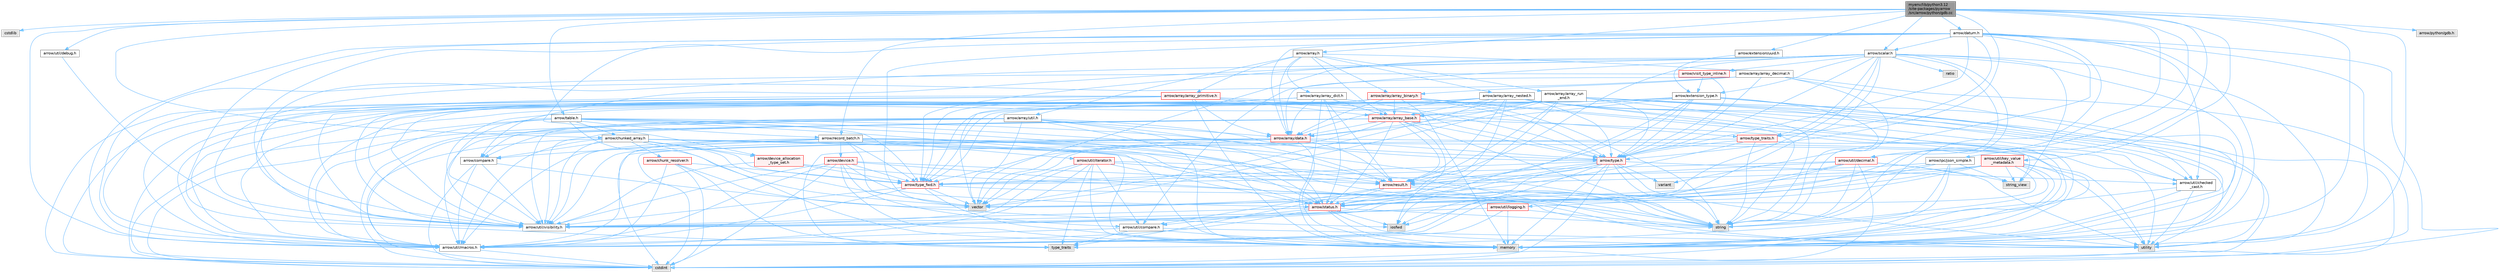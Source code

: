 digraph "myenv/lib/python3.12/site-packages/pyarrow/src/arrow/python/gdb.cc"
{
 // LATEX_PDF_SIZE
  bgcolor="transparent";
  edge [fontname=Helvetica,fontsize=10,labelfontname=Helvetica,labelfontsize=10];
  node [fontname=Helvetica,fontsize=10,shape=box,height=0.2,width=0.4];
  Node1 [id="Node000001",label="myenv/lib/python3.12\l/site-packages/pyarrow\l/src/arrow/python/gdb.cc",height=0.2,width=0.4,color="gray40", fillcolor="grey60", style="filled", fontcolor="black",tooltip=" "];
  Node1 -> Node2 [id="edge1_Node000001_Node000002",color="steelblue1",style="solid",tooltip=" "];
  Node2 [id="Node000002",label="cstdlib",height=0.2,width=0.4,color="grey60", fillcolor="#E0E0E0", style="filled",tooltip=" "];
  Node1 -> Node3 [id="edge2_Node000001_Node000003",color="steelblue1",style="solid",tooltip=" "];
  Node3 [id="Node000003",label="memory",height=0.2,width=0.4,color="grey60", fillcolor="#E0E0E0", style="filled",tooltip=" "];
  Node1 -> Node4 [id="edge3_Node000001_Node000004",color="steelblue1",style="solid",tooltip=" "];
  Node4 [id="Node000004",label="utility",height=0.2,width=0.4,color="grey60", fillcolor="#E0E0E0", style="filled",tooltip=" "];
  Node1 -> Node5 [id="edge4_Node000001_Node000005",color="steelblue1",style="solid",tooltip=" "];
  Node5 [id="Node000005",label="arrow/array.h",height=0.2,width=0.4,color="grey40", fillcolor="white", style="filled",URL="$array_8h.html",tooltip=" "];
  Node5 -> Node6 [id="edge5_Node000005_Node000006",color="steelblue1",style="solid",tooltip=" "];
  Node6 [id="Node000006",label="arrow/array/array_base.h",height=0.2,width=0.4,color="red", fillcolor="#FFF0F0", style="filled",URL="$array__base_8h.html",tooltip=" "];
  Node6 -> Node7 [id="edge6_Node000006_Node000007",color="steelblue1",style="solid",tooltip=" "];
  Node7 [id="Node000007",label="cstdint",height=0.2,width=0.4,color="grey60", fillcolor="#E0E0E0", style="filled",tooltip=" "];
  Node6 -> Node8 [id="edge7_Node000006_Node000008",color="steelblue1",style="solid",tooltip=" "];
  Node8 [id="Node000008",label="iosfwd",height=0.2,width=0.4,color="grey60", fillcolor="#E0E0E0", style="filled",tooltip=" "];
  Node6 -> Node3 [id="edge8_Node000006_Node000003",color="steelblue1",style="solid",tooltip=" "];
  Node6 -> Node9 [id="edge9_Node000006_Node000009",color="steelblue1",style="solid",tooltip=" "];
  Node9 [id="Node000009",label="string",height=0.2,width=0.4,color="grey60", fillcolor="#E0E0E0", style="filled",tooltip=" "];
  Node6 -> Node10 [id="edge10_Node000006_Node000010",color="steelblue1",style="solid",tooltip=" "];
  Node10 [id="Node000010",label="vector",height=0.2,width=0.4,color="grey60", fillcolor="#E0E0E0", style="filled",tooltip=" "];
  Node6 -> Node11 [id="edge11_Node000006_Node000011",color="steelblue1",style="solid",tooltip=" "];
  Node11 [id="Node000011",label="arrow/array/data.h",height=0.2,width=0.4,color="red", fillcolor="#FFF0F0", style="filled",URL="$data_8h.html",tooltip=" "];
  Node11 -> Node7 [id="edge12_Node000011_Node000007",color="steelblue1",style="solid",tooltip=" "];
  Node11 -> Node3 [id="edge13_Node000011_Node000003",color="steelblue1",style="solid",tooltip=" "];
  Node11 -> Node4 [id="edge14_Node000011_Node000004",color="steelblue1",style="solid",tooltip=" "];
  Node11 -> Node10 [id="edge15_Node000011_Node000010",color="steelblue1",style="solid",tooltip=" "];
  Node11 -> Node27 [id="edge16_Node000011_Node000027",color="steelblue1",style="solid",tooltip=" "];
  Node27 [id="Node000027",label="arrow/result.h",height=0.2,width=0.4,color="red", fillcolor="#FFF0F0", style="filled",URL="$result_8h.html",tooltip=" "];
  Node27 -> Node9 [id="edge17_Node000027_Node000009",color="steelblue1",style="solid",tooltip=" "];
  Node27 -> Node30 [id="edge18_Node000027_Node000030",color="steelblue1",style="solid",tooltip=" "];
  Node30 [id="Node000030",label="type_traits",height=0.2,width=0.4,color="grey60", fillcolor="#E0E0E0", style="filled",tooltip=" "];
  Node27 -> Node4 [id="edge19_Node000027_Node000004",color="steelblue1",style="solid",tooltip=" "];
  Node27 -> Node31 [id="edge20_Node000027_Node000031",color="steelblue1",style="solid",tooltip=" "];
  Node31 [id="Node000031",label="arrow/status.h",height=0.2,width=0.4,color="red", fillcolor="#FFF0F0", style="filled",URL="$status_8h.html",tooltip=" "];
  Node31 -> Node8 [id="edge21_Node000031_Node000008",color="steelblue1",style="solid",tooltip=" "];
  Node31 -> Node3 [id="edge22_Node000031_Node000003",color="steelblue1",style="solid",tooltip=" "];
  Node31 -> Node9 [id="edge23_Node000031_Node000009",color="steelblue1",style="solid",tooltip=" "];
  Node31 -> Node4 [id="edge24_Node000031_Node000004",color="steelblue1",style="solid",tooltip=" "];
  Node31 -> Node32 [id="edge25_Node000031_Node000032",color="steelblue1",style="solid",tooltip=" "];
  Node32 [id="Node000032",label="arrow/util/compare.h",height=0.2,width=0.4,color="grey40", fillcolor="white", style="filled",URL="$util_2compare_8h.html",tooltip=" "];
  Node32 -> Node3 [id="edge26_Node000032_Node000003",color="steelblue1",style="solid",tooltip=" "];
  Node32 -> Node30 [id="edge27_Node000032_Node000030",color="steelblue1",style="solid",tooltip=" "];
  Node32 -> Node4 [id="edge28_Node000032_Node000004",color="steelblue1",style="solid",tooltip=" "];
  Node32 -> Node26 [id="edge29_Node000032_Node000026",color="steelblue1",style="solid",tooltip=" "];
  Node26 [id="Node000026",label="arrow/util/macros.h",height=0.2,width=0.4,color="grey40", fillcolor="white", style="filled",URL="$macros_8h.html",tooltip=" "];
  Node26 -> Node7 [id="edge30_Node000026_Node000007",color="steelblue1",style="solid",tooltip=" "];
  Node31 -> Node26 [id="edge31_Node000031_Node000026",color="steelblue1",style="solid",tooltip=" "];
  Node31 -> Node17 [id="edge32_Node000031_Node000017",color="steelblue1",style="solid",tooltip=" "];
  Node17 [id="Node000017",label="arrow/util/visibility.h",height=0.2,width=0.4,color="grey40", fillcolor="white", style="filled",URL="$include_2arrow_2util_2visibility_8h.html",tooltip=" "];
  Node27 -> Node32 [id="edge33_Node000027_Node000032",color="steelblue1",style="solid",tooltip=" "];
  Node11 -> Node39 [id="edge34_Node000011_Node000039",color="steelblue1",style="solid",tooltip=" "];
  Node39 [id="Node000039",label="arrow/type.h",height=0.2,width=0.4,color="red", fillcolor="#FFF0F0", style="filled",URL="$type_8h.html",tooltip=" "];
  Node39 -> Node7 [id="edge35_Node000039_Node000007",color="steelblue1",style="solid",tooltip=" "];
  Node39 -> Node8 [id="edge36_Node000039_Node000008",color="steelblue1",style="solid",tooltip=" "];
  Node39 -> Node3 [id="edge37_Node000039_Node000003",color="steelblue1",style="solid",tooltip=" "];
  Node39 -> Node9 [id="edge38_Node000039_Node000009",color="steelblue1",style="solid",tooltip=" "];
  Node39 -> Node4 [id="edge39_Node000039_Node000004",color="steelblue1",style="solid",tooltip=" "];
  Node39 -> Node16 [id="edge40_Node000039_Node000016",color="steelblue1",style="solid",tooltip=" "];
  Node16 [id="Node000016",label="variant",height=0.2,width=0.4,color="grey60", fillcolor="#E0E0E0", style="filled",tooltip=" "];
  Node39 -> Node10 [id="edge41_Node000039_Node000010",color="steelblue1",style="solid",tooltip=" "];
  Node39 -> Node27 [id="edge42_Node000039_Node000027",color="steelblue1",style="solid",tooltip=" "];
  Node39 -> Node24 [id="edge43_Node000039_Node000024",color="steelblue1",style="solid",tooltip=" "];
  Node24 [id="Node000024",label="arrow/type_fwd.h",height=0.2,width=0.4,color="red", fillcolor="#FFF0F0", style="filled",URL="$arrow_2type__fwd_8h.html",tooltip=" "];
  Node24 -> Node3 [id="edge44_Node000024_Node000003",color="steelblue1",style="solid",tooltip=" "];
  Node24 -> Node9 [id="edge45_Node000024_Node000009",color="steelblue1",style="solid",tooltip=" "];
  Node24 -> Node10 [id="edge46_Node000024_Node000010",color="steelblue1",style="solid",tooltip=" "];
  Node24 -> Node26 [id="edge47_Node000024_Node000026",color="steelblue1",style="solid",tooltip=" "];
  Node24 -> Node17 [id="edge48_Node000024_Node000017",color="steelblue1",style="solid",tooltip=" "];
  Node39 -> Node41 [id="edge49_Node000039_Node000041",color="steelblue1",style="solid",tooltip=" "];
  Node41 [id="Node000041",label="arrow/util/checked\l_cast.h",height=0.2,width=0.4,color="grey40", fillcolor="white", style="filled",URL="$checked__cast_8h.html",tooltip=" "];
  Node41 -> Node3 [id="edge50_Node000041_Node000003",color="steelblue1",style="solid",tooltip=" "];
  Node41 -> Node30 [id="edge51_Node000041_Node000030",color="steelblue1",style="solid",tooltip=" "];
  Node41 -> Node4 [id="edge52_Node000041_Node000004",color="steelblue1",style="solid",tooltip=" "];
  Node39 -> Node26 [id="edge53_Node000039_Node000026",color="steelblue1",style="solid",tooltip=" "];
  Node39 -> Node17 [id="edge54_Node000039_Node000017",color="steelblue1",style="solid",tooltip=" "];
  Node11 -> Node24 [id="edge55_Node000011_Node000024",color="steelblue1",style="solid",tooltip=" "];
  Node11 -> Node26 [id="edge56_Node000011_Node000026",color="steelblue1",style="solid",tooltip=" "];
  Node11 -> Node17 [id="edge57_Node000011_Node000017",color="steelblue1",style="solid",tooltip=" "];
  Node6 -> Node49 [id="edge58_Node000006_Node000049",color="steelblue1",style="solid",tooltip=" "];
  Node49 [id="Node000049",label="arrow/compare.h",height=0.2,width=0.4,color="grey40", fillcolor="white", style="filled",URL="$compare_8h.html",tooltip=" "];
  Node49 -> Node7 [id="edge59_Node000049_Node000007",color="steelblue1",style="solid",tooltip=" "];
  Node49 -> Node8 [id="edge60_Node000049_Node000008",color="steelblue1",style="solid",tooltip=" "];
  Node49 -> Node26 [id="edge61_Node000049_Node000026",color="steelblue1",style="solid",tooltip=" "];
  Node49 -> Node17 [id="edge62_Node000049_Node000017",color="steelblue1",style="solid",tooltip=" "];
  Node6 -> Node27 [id="edge63_Node000006_Node000027",color="steelblue1",style="solid",tooltip=" "];
  Node6 -> Node31 [id="edge64_Node000006_Node000031",color="steelblue1",style="solid",tooltip=" "];
  Node6 -> Node39 [id="edge65_Node000006_Node000039",color="steelblue1",style="solid",tooltip=" "];
  Node6 -> Node26 [id="edge66_Node000006_Node000026",color="steelblue1",style="solid",tooltip=" "];
  Node6 -> Node17 [id="edge67_Node000006_Node000017",color="steelblue1",style="solid",tooltip=" "];
  Node5 -> Node50 [id="edge68_Node000005_Node000050",color="steelblue1",style="solid",tooltip=" "];
  Node50 [id="Node000050",label="arrow/array/array_binary.h",height=0.2,width=0.4,color="red", fillcolor="#FFF0F0", style="filled",URL="$array__binary_8h.html",tooltip=" "];
  Node50 -> Node7 [id="edge69_Node000050_Node000007",color="steelblue1",style="solid",tooltip=" "];
  Node50 -> Node3 [id="edge70_Node000050_Node000003",color="steelblue1",style="solid",tooltip=" "];
  Node50 -> Node9 [id="edge71_Node000050_Node000009",color="steelblue1",style="solid",tooltip=" "];
  Node50 -> Node20 [id="edge72_Node000050_Node000020",color="steelblue1",style="solid",tooltip=" "];
  Node20 [id="Node000020",label="string_view",height=0.2,width=0.4,color="grey60", fillcolor="#E0E0E0", style="filled",tooltip=" "];
  Node50 -> Node10 [id="edge73_Node000050_Node000010",color="steelblue1",style="solid",tooltip=" "];
  Node50 -> Node6 [id="edge74_Node000050_Node000006",color="steelblue1",style="solid",tooltip=" "];
  Node50 -> Node11 [id="edge75_Node000050_Node000011",color="steelblue1",style="solid",tooltip=" "];
  Node50 -> Node39 [id="edge76_Node000050_Node000039",color="steelblue1",style="solid",tooltip=" "];
  Node50 -> Node41 [id="edge77_Node000050_Node000041",color="steelblue1",style="solid",tooltip=" "];
  Node50 -> Node26 [id="edge78_Node000050_Node000026",color="steelblue1",style="solid",tooltip=" "];
  Node50 -> Node17 [id="edge79_Node000050_Node000017",color="steelblue1",style="solid",tooltip=" "];
  Node5 -> Node57 [id="edge80_Node000005_Node000057",color="steelblue1",style="solid",tooltip=" "];
  Node57 [id="Node000057",label="arrow/array/array_decimal.h",height=0.2,width=0.4,color="grey40", fillcolor="white", style="filled",URL="$array__decimal_8h.html",tooltip=" "];
  Node57 -> Node7 [id="edge81_Node000057_Node000007",color="steelblue1",style="solid",tooltip=" "];
  Node57 -> Node3 [id="edge82_Node000057_Node000003",color="steelblue1",style="solid",tooltip=" "];
  Node57 -> Node9 [id="edge83_Node000057_Node000009",color="steelblue1",style="solid",tooltip=" "];
  Node57 -> Node50 [id="edge84_Node000057_Node000050",color="steelblue1",style="solid",tooltip=" "];
  Node57 -> Node11 [id="edge85_Node000057_Node000011",color="steelblue1",style="solid",tooltip=" "];
  Node57 -> Node39 [id="edge86_Node000057_Node000039",color="steelblue1",style="solid",tooltip=" "];
  Node57 -> Node17 [id="edge87_Node000057_Node000017",color="steelblue1",style="solid",tooltip=" "];
  Node5 -> Node58 [id="edge88_Node000005_Node000058",color="steelblue1",style="solid",tooltip=" "];
  Node58 [id="Node000058",label="arrow/array/array_dict.h",height=0.2,width=0.4,color="grey40", fillcolor="white", style="filled",URL="$array__dict_8h.html",tooltip=" "];
  Node58 -> Node7 [id="edge89_Node000058_Node000007",color="steelblue1",style="solid",tooltip=" "];
  Node58 -> Node3 [id="edge90_Node000058_Node000003",color="steelblue1",style="solid",tooltip=" "];
  Node58 -> Node6 [id="edge91_Node000058_Node000006",color="steelblue1",style="solid",tooltip=" "];
  Node58 -> Node11 [id="edge92_Node000058_Node000011",color="steelblue1",style="solid",tooltip=" "];
  Node58 -> Node27 [id="edge93_Node000058_Node000027",color="steelblue1",style="solid",tooltip=" "];
  Node58 -> Node31 [id="edge94_Node000058_Node000031",color="steelblue1",style="solid",tooltip=" "];
  Node58 -> Node39 [id="edge95_Node000058_Node000039",color="steelblue1",style="solid",tooltip=" "];
  Node58 -> Node26 [id="edge96_Node000058_Node000026",color="steelblue1",style="solid",tooltip=" "];
  Node58 -> Node17 [id="edge97_Node000058_Node000017",color="steelblue1",style="solid",tooltip=" "];
  Node5 -> Node59 [id="edge98_Node000005_Node000059",color="steelblue1",style="solid",tooltip=" "];
  Node59 [id="Node000059",label="arrow/array/array_nested.h",height=0.2,width=0.4,color="grey40", fillcolor="white", style="filled",URL="$array__nested_8h.html",tooltip=" "];
  Node59 -> Node7 [id="edge99_Node000059_Node000007",color="steelblue1",style="solid",tooltip=" "];
  Node59 -> Node3 [id="edge100_Node000059_Node000003",color="steelblue1",style="solid",tooltip=" "];
  Node59 -> Node9 [id="edge101_Node000059_Node000009",color="steelblue1",style="solid",tooltip=" "];
  Node59 -> Node4 [id="edge102_Node000059_Node000004",color="steelblue1",style="solid",tooltip=" "];
  Node59 -> Node10 [id="edge103_Node000059_Node000010",color="steelblue1",style="solid",tooltip=" "];
  Node59 -> Node6 [id="edge104_Node000059_Node000006",color="steelblue1",style="solid",tooltip=" "];
  Node59 -> Node11 [id="edge105_Node000059_Node000011",color="steelblue1",style="solid",tooltip=" "];
  Node59 -> Node27 [id="edge106_Node000059_Node000027",color="steelblue1",style="solid",tooltip=" "];
  Node59 -> Node31 [id="edge107_Node000059_Node000031",color="steelblue1",style="solid",tooltip=" "];
  Node59 -> Node39 [id="edge108_Node000059_Node000039",color="steelblue1",style="solid",tooltip=" "];
  Node59 -> Node24 [id="edge109_Node000059_Node000024",color="steelblue1",style="solid",tooltip=" "];
  Node59 -> Node41 [id="edge110_Node000059_Node000041",color="steelblue1",style="solid",tooltip=" "];
  Node59 -> Node26 [id="edge111_Node000059_Node000026",color="steelblue1",style="solid",tooltip=" "];
  Node59 -> Node17 [id="edge112_Node000059_Node000017",color="steelblue1",style="solid",tooltip=" "];
  Node5 -> Node60 [id="edge113_Node000005_Node000060",color="steelblue1",style="solid",tooltip=" "];
  Node60 [id="Node000060",label="arrow/array/array_primitive.h",height=0.2,width=0.4,color="red", fillcolor="#FFF0F0", style="filled",URL="$array__primitive_8h.html",tooltip=" "];
  Node60 -> Node7 [id="edge114_Node000060_Node000007",color="steelblue1",style="solid",tooltip=" "];
  Node60 -> Node3 [id="edge115_Node000060_Node000003",color="steelblue1",style="solid",tooltip=" "];
  Node60 -> Node6 [id="edge116_Node000060_Node000006",color="steelblue1",style="solid",tooltip=" "];
  Node60 -> Node11 [id="edge117_Node000060_Node000011",color="steelblue1",style="solid",tooltip=" "];
  Node60 -> Node39 [id="edge118_Node000060_Node000039",color="steelblue1",style="solid",tooltip=" "];
  Node60 -> Node24 [id="edge119_Node000060_Node000024",color="steelblue1",style="solid",tooltip=" "];
  Node60 -> Node56 [id="edge120_Node000060_Node000056",color="steelblue1",style="solid",tooltip=" "];
  Node56 [id="Node000056",label="arrow/type_traits.h",height=0.2,width=0.4,color="red", fillcolor="#FFF0F0", style="filled",URL="$include_2arrow_2type__traits_8h.html",tooltip=" "];
  Node56 -> Node3 [id="edge121_Node000056_Node000003",color="steelblue1",style="solid",tooltip=" "];
  Node56 -> Node9 [id="edge122_Node000056_Node000009",color="steelblue1",style="solid",tooltip=" "];
  Node56 -> Node30 [id="edge123_Node000056_Node000030",color="steelblue1",style="solid",tooltip=" "];
  Node56 -> Node10 [id="edge124_Node000056_Node000010",color="steelblue1",style="solid",tooltip=" "];
  Node56 -> Node39 [id="edge125_Node000056_Node000039",color="steelblue1",style="solid",tooltip=" "];
  Node60 -> Node26 [id="edge126_Node000060_Node000026",color="steelblue1",style="solid",tooltip=" "];
  Node60 -> Node17 [id="edge127_Node000060_Node000017",color="steelblue1",style="solid",tooltip=" "];
  Node5 -> Node61 [id="edge128_Node000005_Node000061",color="steelblue1",style="solid",tooltip=" "];
  Node61 [id="Node000061",label="arrow/array/array_run\l_end.h",height=0.2,width=0.4,color="grey40", fillcolor="white", style="filled",URL="$array__run__end_8h.html",tooltip=" "];
  Node61 -> Node7 [id="edge129_Node000061_Node000007",color="steelblue1",style="solid",tooltip=" "];
  Node61 -> Node3 [id="edge130_Node000061_Node000003",color="steelblue1",style="solid",tooltip=" "];
  Node61 -> Node9 [id="edge131_Node000061_Node000009",color="steelblue1",style="solid",tooltip=" "];
  Node61 -> Node4 [id="edge132_Node000061_Node000004",color="steelblue1",style="solid",tooltip=" "];
  Node61 -> Node10 [id="edge133_Node000061_Node000010",color="steelblue1",style="solid",tooltip=" "];
  Node61 -> Node6 [id="edge134_Node000061_Node000006",color="steelblue1",style="solid",tooltip=" "];
  Node61 -> Node11 [id="edge135_Node000061_Node000011",color="steelblue1",style="solid",tooltip=" "];
  Node61 -> Node27 [id="edge136_Node000061_Node000027",color="steelblue1",style="solid",tooltip=" "];
  Node61 -> Node31 [id="edge137_Node000061_Node000031",color="steelblue1",style="solid",tooltip=" "];
  Node61 -> Node39 [id="edge138_Node000061_Node000039",color="steelblue1",style="solid",tooltip=" "];
  Node61 -> Node24 [id="edge139_Node000061_Node000024",color="steelblue1",style="solid",tooltip=" "];
  Node61 -> Node41 [id="edge140_Node000061_Node000041",color="steelblue1",style="solid",tooltip=" "];
  Node61 -> Node26 [id="edge141_Node000061_Node000026",color="steelblue1",style="solid",tooltip=" "];
  Node61 -> Node17 [id="edge142_Node000061_Node000017",color="steelblue1",style="solid",tooltip=" "];
  Node5 -> Node11 [id="edge143_Node000005_Node000011",color="steelblue1",style="solid",tooltip=" "];
  Node5 -> Node62 [id="edge144_Node000005_Node000062",color="steelblue1",style="solid",tooltip=" "];
  Node62 [id="Node000062",label="arrow/array/util.h",height=0.2,width=0.4,color="grey40", fillcolor="white", style="filled",URL="$array_2util_8h.html",tooltip=" "];
  Node62 -> Node7 [id="edge145_Node000062_Node000007",color="steelblue1",style="solid",tooltip=" "];
  Node62 -> Node3 [id="edge146_Node000062_Node000003",color="steelblue1",style="solid",tooltip=" "];
  Node62 -> Node10 [id="edge147_Node000062_Node000010",color="steelblue1",style="solid",tooltip=" "];
  Node62 -> Node11 [id="edge148_Node000062_Node000011",color="steelblue1",style="solid",tooltip=" "];
  Node62 -> Node49 [id="edge149_Node000062_Node000049",color="steelblue1",style="solid",tooltip=" "];
  Node62 -> Node27 [id="edge150_Node000062_Node000027",color="steelblue1",style="solid",tooltip=" "];
  Node62 -> Node31 [id="edge151_Node000062_Node000031",color="steelblue1",style="solid",tooltip=" "];
  Node62 -> Node39 [id="edge152_Node000062_Node000039",color="steelblue1",style="solid",tooltip=" "];
  Node62 -> Node26 [id="edge153_Node000062_Node000026",color="steelblue1",style="solid",tooltip=" "];
  Node62 -> Node17 [id="edge154_Node000062_Node000017",color="steelblue1",style="solid",tooltip=" "];
  Node1 -> Node52 [id="edge155_Node000001_Node000052",color="steelblue1",style="solid",tooltip=" "];
  Node52 [id="Node000052",label="arrow/chunked_array.h",height=0.2,width=0.4,color="grey40", fillcolor="white", style="filled",URL="$chunked__array_8h.html",tooltip=" "];
  Node52 -> Node7 [id="edge156_Node000052_Node000007",color="steelblue1",style="solid",tooltip=" "];
  Node52 -> Node3 [id="edge157_Node000052_Node000003",color="steelblue1",style="solid",tooltip=" "];
  Node52 -> Node9 [id="edge158_Node000052_Node000009",color="steelblue1",style="solid",tooltip=" "];
  Node52 -> Node4 [id="edge159_Node000052_Node000004",color="steelblue1",style="solid",tooltip=" "];
  Node52 -> Node10 [id="edge160_Node000052_Node000010",color="steelblue1",style="solid",tooltip=" "];
  Node52 -> Node53 [id="edge161_Node000052_Node000053",color="steelblue1",style="solid",tooltip=" "];
  Node53 [id="Node000053",label="arrow/chunk_resolver.h",height=0.2,width=0.4,color="red", fillcolor="#FFF0F0", style="filled",URL="$chunk__resolver_8h.html",tooltip=" "];
  Node53 -> Node7 [id="edge162_Node000053_Node000007",color="steelblue1",style="solid",tooltip=" "];
  Node53 -> Node30 [id="edge163_Node000053_Node000030",color="steelblue1",style="solid",tooltip=" "];
  Node53 -> Node10 [id="edge164_Node000053_Node000010",color="steelblue1",style="solid",tooltip=" "];
  Node53 -> Node24 [id="edge165_Node000053_Node000024",color="steelblue1",style="solid",tooltip=" "];
  Node53 -> Node26 [id="edge166_Node000053_Node000026",color="steelblue1",style="solid",tooltip=" "];
  Node52 -> Node49 [id="edge167_Node000052_Node000049",color="steelblue1",style="solid",tooltip=" "];
  Node52 -> Node54 [id="edge168_Node000052_Node000054",color="steelblue1",style="solid",tooltip=" "];
  Node54 [id="Node000054",label="arrow/device_allocation\l_type_set.h",height=0.2,width=0.4,color="red", fillcolor="#FFF0F0", style="filled",URL="$device__allocation__type__set_8h.html",tooltip=" "];
  Node54 -> Node9 [id="edge169_Node000054_Node000009",color="steelblue1",style="solid",tooltip=" "];
  Node54 -> Node24 [id="edge170_Node000054_Node000024",color="steelblue1",style="solid",tooltip=" "];
  Node54 -> Node17 [id="edge171_Node000054_Node000017",color="steelblue1",style="solid",tooltip=" "];
  Node52 -> Node27 [id="edge172_Node000052_Node000027",color="steelblue1",style="solid",tooltip=" "];
  Node52 -> Node31 [id="edge173_Node000052_Node000031",color="steelblue1",style="solid",tooltip=" "];
  Node52 -> Node24 [id="edge174_Node000052_Node000024",color="steelblue1",style="solid",tooltip=" "];
  Node52 -> Node26 [id="edge175_Node000052_Node000026",color="steelblue1",style="solid",tooltip=" "];
  Node52 -> Node17 [id="edge176_Node000052_Node000017",color="steelblue1",style="solid",tooltip=" "];
  Node1 -> Node63 [id="edge177_Node000001_Node000063",color="steelblue1",style="solid",tooltip=" "];
  Node63 [id="Node000063",label="arrow/datum.h",height=0.2,width=0.4,color="grey40", fillcolor="white", style="filled",URL="$datum_8h.html",tooltip=" "];
  Node63 -> Node7 [id="edge178_Node000063_Node000007",color="steelblue1",style="solid",tooltip=" "];
  Node63 -> Node3 [id="edge179_Node000063_Node000003",color="steelblue1",style="solid",tooltip=" "];
  Node63 -> Node9 [id="edge180_Node000063_Node000009",color="steelblue1",style="solid",tooltip=" "];
  Node63 -> Node30 [id="edge181_Node000063_Node000030",color="steelblue1",style="solid",tooltip=" "];
  Node63 -> Node4 [id="edge182_Node000063_Node000004",color="steelblue1",style="solid",tooltip=" "];
  Node63 -> Node16 [id="edge183_Node000063_Node000016",color="steelblue1",style="solid",tooltip=" "];
  Node63 -> Node10 [id="edge184_Node000063_Node000010",color="steelblue1",style="solid",tooltip=" "];
  Node63 -> Node11 [id="edge185_Node000063_Node000011",color="steelblue1",style="solid",tooltip=" "];
  Node63 -> Node54 [id="edge186_Node000063_Node000054",color="steelblue1",style="solid",tooltip=" "];
  Node63 -> Node64 [id="edge187_Node000063_Node000064",color="steelblue1",style="solid",tooltip=" "];
  Node64 [id="Node000064",label="arrow/scalar.h",height=0.2,width=0.4,color="grey40", fillcolor="white", style="filled",URL="$scalar_8h.html",tooltip=" "];
  Node64 -> Node8 [id="edge188_Node000064_Node000008",color="steelblue1",style="solid",tooltip=" "];
  Node64 -> Node3 [id="edge189_Node000064_Node000003",color="steelblue1",style="solid",tooltip=" "];
  Node64 -> Node65 [id="edge190_Node000064_Node000065",color="steelblue1",style="solid",tooltip=" "];
  Node65 [id="Node000065",label="ratio",height=0.2,width=0.4,color="grey60", fillcolor="#E0E0E0", style="filled",tooltip=" "];
  Node64 -> Node9 [id="edge191_Node000064_Node000009",color="steelblue1",style="solid",tooltip=" "];
  Node64 -> Node20 [id="edge192_Node000064_Node000020",color="steelblue1",style="solid",tooltip=" "];
  Node64 -> Node4 [id="edge193_Node000064_Node000004",color="steelblue1",style="solid",tooltip=" "];
  Node64 -> Node10 [id="edge194_Node000064_Node000010",color="steelblue1",style="solid",tooltip=" "];
  Node64 -> Node49 [id="edge195_Node000064_Node000049",color="steelblue1",style="solid",tooltip=" "];
  Node64 -> Node66 [id="edge196_Node000064_Node000066",color="steelblue1",style="solid",tooltip=" "];
  Node66 [id="Node000066",label="arrow/extension_type.h",height=0.2,width=0.4,color="grey40", fillcolor="white", style="filled",URL="$include_2arrow_2extension__type_8h.html",tooltip=" "];
  Node66 -> Node3 [id="edge197_Node000066_Node000003",color="steelblue1",style="solid",tooltip=" "];
  Node66 -> Node9 [id="edge198_Node000066_Node000009",color="steelblue1",style="solid",tooltip=" "];
  Node66 -> Node6 [id="edge199_Node000066_Node000006",color="steelblue1",style="solid",tooltip=" "];
  Node66 -> Node11 [id="edge200_Node000066_Node000011",color="steelblue1",style="solid",tooltip=" "];
  Node66 -> Node27 [id="edge201_Node000066_Node000027",color="steelblue1",style="solid",tooltip=" "];
  Node66 -> Node31 [id="edge202_Node000066_Node000031",color="steelblue1",style="solid",tooltip=" "];
  Node66 -> Node39 [id="edge203_Node000066_Node000039",color="steelblue1",style="solid",tooltip=" "];
  Node66 -> Node24 [id="edge204_Node000066_Node000024",color="steelblue1",style="solid",tooltip=" "];
  Node66 -> Node41 [id="edge205_Node000066_Node000041",color="steelblue1",style="solid",tooltip=" "];
  Node66 -> Node26 [id="edge206_Node000066_Node000026",color="steelblue1",style="solid",tooltip=" "];
  Node66 -> Node17 [id="edge207_Node000066_Node000017",color="steelblue1",style="solid",tooltip=" "];
  Node64 -> Node27 [id="edge208_Node000064_Node000027",color="steelblue1",style="solid",tooltip=" "];
  Node64 -> Node31 [id="edge209_Node000064_Node000031",color="steelblue1",style="solid",tooltip=" "];
  Node64 -> Node39 [id="edge210_Node000064_Node000039",color="steelblue1",style="solid",tooltip=" "];
  Node64 -> Node24 [id="edge211_Node000064_Node000024",color="steelblue1",style="solid",tooltip=" "];
  Node64 -> Node56 [id="edge212_Node000064_Node000056",color="steelblue1",style="solid",tooltip=" "];
  Node64 -> Node32 [id="edge213_Node000064_Node000032",color="steelblue1",style="solid",tooltip=" "];
  Node64 -> Node67 [id="edge214_Node000064_Node000067",color="steelblue1",style="solid",tooltip=" "];
  Node67 [id="Node000067",label="arrow/util/decimal.h",height=0.2,width=0.4,color="red", fillcolor="#FFF0F0", style="filled",URL="$include_2arrow_2util_2decimal_8h.html",tooltip=" "];
  Node67 -> Node7 [id="edge215_Node000067_Node000007",color="steelblue1",style="solid",tooltip=" "];
  Node67 -> Node8 [id="edge216_Node000067_Node000008",color="steelblue1",style="solid",tooltip=" "];
  Node67 -> Node9 [id="edge217_Node000067_Node000009",color="steelblue1",style="solid",tooltip=" "];
  Node67 -> Node20 [id="edge218_Node000067_Node000020",color="steelblue1",style="solid",tooltip=" "];
  Node67 -> Node4 [id="edge219_Node000067_Node000004",color="steelblue1",style="solid",tooltip=" "];
  Node67 -> Node27 [id="edge220_Node000067_Node000027",color="steelblue1",style="solid",tooltip=" "];
  Node67 -> Node31 [id="edge221_Node000067_Node000031",color="steelblue1",style="solid",tooltip=" "];
  Node67 -> Node24 [id="edge222_Node000067_Node000024",color="steelblue1",style="solid",tooltip=" "];
  Node64 -> Node17 [id="edge223_Node000064_Node000017",color="steelblue1",style="solid",tooltip=" "];
  Node64 -> Node69 [id="edge224_Node000064_Node000069",color="steelblue1",style="solid",tooltip=" "];
  Node69 [id="Node000069",label="arrow/visit_type_inline.h",height=0.2,width=0.4,color="red", fillcolor="#FFF0F0", style="filled",URL="$visit__type__inline_8h.html",tooltip=" "];
  Node69 -> Node66 [id="edge225_Node000069_Node000066",color="steelblue1",style="solid",tooltip=" "];
  Node69 -> Node39 [id="edge226_Node000069_Node000039",color="steelblue1",style="solid",tooltip=" "];
  Node69 -> Node26 [id="edge227_Node000069_Node000026",color="steelblue1",style="solid",tooltip=" "];
  Node63 -> Node39 [id="edge228_Node000063_Node000039",color="steelblue1",style="solid",tooltip=" "];
  Node63 -> Node56 [id="edge229_Node000063_Node000056",color="steelblue1",style="solid",tooltip=" "];
  Node63 -> Node41 [id="edge230_Node000063_Node000041",color="steelblue1",style="solid",tooltip=" "];
  Node63 -> Node26 [id="edge231_Node000063_Node000026",color="steelblue1",style="solid",tooltip=" "];
  Node63 -> Node17 [id="edge232_Node000063_Node000017",color="steelblue1",style="solid",tooltip=" "];
  Node1 -> Node71 [id="edge233_Node000001_Node000071",color="steelblue1",style="solid",tooltip=" "];
  Node71 [id="Node000071",label="arrow/extension/uuid.h",height=0.2,width=0.4,color="grey40", fillcolor="white", style="filled",URL="$uuid_8h.html",tooltip=" "];
  Node71 -> Node66 [id="edge234_Node000071_Node000066",color="steelblue1",style="solid",tooltip=" "];
  Node1 -> Node72 [id="edge235_Node000001_Node000072",color="steelblue1",style="solid",tooltip=" "];
  Node72 [id="Node000072",label="arrow/ipc/json_simple.h",height=0.2,width=0.4,color="grey40", fillcolor="white", style="filled",URL="$json__simple_8h.html",tooltip=" "];
  Node72 -> Node3 [id="edge236_Node000072_Node000003",color="steelblue1",style="solid",tooltip=" "];
  Node72 -> Node9 [id="edge237_Node000072_Node000009",color="steelblue1",style="solid",tooltip=" "];
  Node72 -> Node20 [id="edge238_Node000072_Node000020",color="steelblue1",style="solid",tooltip=" "];
  Node72 -> Node31 [id="edge239_Node000072_Node000031",color="steelblue1",style="solid",tooltip=" "];
  Node72 -> Node24 [id="edge240_Node000072_Node000024",color="steelblue1",style="solid",tooltip=" "];
  Node72 -> Node17 [id="edge241_Node000072_Node000017",color="steelblue1",style="solid",tooltip=" "];
  Node1 -> Node73 [id="edge242_Node000001_Node000073",color="steelblue1",style="solid",tooltip=" "];
  Node73 [id="Node000073",label="arrow/python/gdb.h",height=0.2,width=0.4,color="grey60", fillcolor="#E0E0E0", style="filled",tooltip=" "];
  Node1 -> Node74 [id="edge243_Node000001_Node000074",color="steelblue1",style="solid",tooltip=" "];
  Node74 [id="Node000074",label="arrow/record_batch.h",height=0.2,width=0.4,color="grey40", fillcolor="white", style="filled",URL="$record__batch_8h.html",tooltip=" "];
  Node74 -> Node7 [id="edge244_Node000074_Node000007",color="steelblue1",style="solid",tooltip=" "];
  Node74 -> Node3 [id="edge245_Node000074_Node000003",color="steelblue1",style="solid",tooltip=" "];
  Node74 -> Node9 [id="edge246_Node000074_Node000009",color="steelblue1",style="solid",tooltip=" "];
  Node74 -> Node10 [id="edge247_Node000074_Node000010",color="steelblue1",style="solid",tooltip=" "];
  Node74 -> Node49 [id="edge248_Node000074_Node000049",color="steelblue1",style="solid",tooltip=" "];
  Node74 -> Node21 [id="edge249_Node000074_Node000021",color="steelblue1",style="solid",tooltip=" "];
  Node21 [id="Node000021",label="arrow/device.h",height=0.2,width=0.4,color="red", fillcolor="#FFF0F0", style="filled",URL="$device_8h.html",tooltip=" "];
  Node21 -> Node7 [id="edge250_Node000021_Node000007",color="steelblue1",style="solid",tooltip=" "];
  Node21 -> Node3 [id="edge251_Node000021_Node000003",color="steelblue1",style="solid",tooltip=" "];
  Node21 -> Node9 [id="edge252_Node000021_Node000009",color="steelblue1",style="solid",tooltip=" "];
  Node21 -> Node27 [id="edge253_Node000021_Node000027",color="steelblue1",style="solid",tooltip=" "];
  Node21 -> Node31 [id="edge254_Node000021_Node000031",color="steelblue1",style="solid",tooltip=" "];
  Node21 -> Node24 [id="edge255_Node000021_Node000024",color="steelblue1",style="solid",tooltip=" "];
  Node21 -> Node32 [id="edge256_Node000021_Node000032",color="steelblue1",style="solid",tooltip=" "];
  Node21 -> Node26 [id="edge257_Node000021_Node000026",color="steelblue1",style="solid",tooltip=" "];
  Node21 -> Node17 [id="edge258_Node000021_Node000017",color="steelblue1",style="solid",tooltip=" "];
  Node74 -> Node27 [id="edge259_Node000074_Node000027",color="steelblue1",style="solid",tooltip=" "];
  Node74 -> Node31 [id="edge260_Node000074_Node000031",color="steelblue1",style="solid",tooltip=" "];
  Node74 -> Node24 [id="edge261_Node000074_Node000024",color="steelblue1",style="solid",tooltip=" "];
  Node74 -> Node75 [id="edge262_Node000074_Node000075",color="steelblue1",style="solid",tooltip=" "];
  Node75 [id="Node000075",label="arrow/util/iterator.h",height=0.2,width=0.4,color="red", fillcolor="#FFF0F0", style="filled",URL="$iterator_8h.html",tooltip=" "];
  Node75 -> Node3 [id="edge263_Node000075_Node000003",color="steelblue1",style="solid",tooltip=" "];
  Node75 -> Node30 [id="edge264_Node000075_Node000030",color="steelblue1",style="solid",tooltip=" "];
  Node75 -> Node4 [id="edge265_Node000075_Node000004",color="steelblue1",style="solid",tooltip=" "];
  Node75 -> Node10 [id="edge266_Node000075_Node000010",color="steelblue1",style="solid",tooltip=" "];
  Node75 -> Node27 [id="edge267_Node000075_Node000027",color="steelblue1",style="solid",tooltip=" "];
  Node75 -> Node31 [id="edge268_Node000075_Node000031",color="steelblue1",style="solid",tooltip=" "];
  Node75 -> Node32 [id="edge269_Node000075_Node000032",color="steelblue1",style="solid",tooltip=" "];
  Node75 -> Node26 [id="edge270_Node000075_Node000026",color="steelblue1",style="solid",tooltip=" "];
  Node75 -> Node17 [id="edge271_Node000075_Node000017",color="steelblue1",style="solid",tooltip=" "];
  Node74 -> Node26 [id="edge272_Node000074_Node000026",color="steelblue1",style="solid",tooltip=" "];
  Node74 -> Node17 [id="edge273_Node000074_Node000017",color="steelblue1",style="solid",tooltip=" "];
  Node1 -> Node64 [id="edge274_Node000001_Node000064",color="steelblue1",style="solid",tooltip=" "];
  Node1 -> Node78 [id="edge275_Node000001_Node000078",color="steelblue1",style="solid",tooltip=" "];
  Node78 [id="Node000078",label="arrow/table.h",height=0.2,width=0.4,color="grey40", fillcolor="white", style="filled",URL="$table_8h.html",tooltip=" "];
  Node78 -> Node7 [id="edge276_Node000078_Node000007",color="steelblue1",style="solid",tooltip=" "];
  Node78 -> Node3 [id="edge277_Node000078_Node000003",color="steelblue1",style="solid",tooltip=" "];
  Node78 -> Node9 [id="edge278_Node000078_Node000009",color="steelblue1",style="solid",tooltip=" "];
  Node78 -> Node10 [id="edge279_Node000078_Node000010",color="steelblue1",style="solid",tooltip=" "];
  Node78 -> Node52 [id="edge280_Node000078_Node000052",color="steelblue1",style="solid",tooltip=" "];
  Node78 -> Node74 [id="edge281_Node000078_Node000074",color="steelblue1",style="solid",tooltip=" "];
  Node78 -> Node31 [id="edge282_Node000078_Node000031",color="steelblue1",style="solid",tooltip=" "];
  Node78 -> Node39 [id="edge283_Node000078_Node000039",color="steelblue1",style="solid",tooltip=" "];
  Node78 -> Node24 [id="edge284_Node000078_Node000024",color="steelblue1",style="solid",tooltip=" "];
  Node78 -> Node26 [id="edge285_Node000078_Node000026",color="steelblue1",style="solid",tooltip=" "];
  Node78 -> Node17 [id="edge286_Node000078_Node000017",color="steelblue1",style="solid",tooltip=" "];
  Node1 -> Node39 [id="edge287_Node000001_Node000039",color="steelblue1",style="solid",tooltip=" "];
  Node1 -> Node79 [id="edge288_Node000001_Node000079",color="steelblue1",style="solid",tooltip=" "];
  Node79 [id="Node000079",label="arrow/util/debug.h",height=0.2,width=0.4,color="grey40", fillcolor="white", style="filled",URL="$debug_8h.html",tooltip=" "];
  Node79 -> Node17 [id="edge289_Node000079_Node000017",color="steelblue1",style="solid",tooltip=" "];
  Node1 -> Node67 [id="edge290_Node000001_Node000067",color="steelblue1",style="solid",tooltip=" "];
  Node1 -> Node80 [id="edge291_Node000001_Node000080",color="steelblue1",style="solid",tooltip=" "];
  Node80 [id="Node000080",label="arrow/util/key_value\l_metadata.h",height=0.2,width=0.4,color="red", fillcolor="#FFF0F0", style="filled",URL="$key__value__metadata_8h.html",tooltip=" "];
  Node80 -> Node7 [id="edge292_Node000080_Node000007",color="steelblue1",style="solid",tooltip=" "];
  Node80 -> Node3 [id="edge293_Node000080_Node000003",color="steelblue1",style="solid",tooltip=" "];
  Node80 -> Node9 [id="edge294_Node000080_Node000009",color="steelblue1",style="solid",tooltip=" "];
  Node80 -> Node20 [id="edge295_Node000080_Node000020",color="steelblue1",style="solid",tooltip=" "];
  Node80 -> Node4 [id="edge296_Node000080_Node000004",color="steelblue1",style="solid",tooltip=" "];
  Node80 -> Node10 [id="edge297_Node000080_Node000010",color="steelblue1",style="solid",tooltip=" "];
  Node80 -> Node27 [id="edge298_Node000080_Node000027",color="steelblue1",style="solid",tooltip=" "];
  Node80 -> Node31 [id="edge299_Node000080_Node000031",color="steelblue1",style="solid",tooltip=" "];
  Node80 -> Node26 [id="edge300_Node000080_Node000026",color="steelblue1",style="solid",tooltip=" "];
  Node80 -> Node17 [id="edge301_Node000080_Node000017",color="steelblue1",style="solid",tooltip=" "];
  Node1 -> Node82 [id="edge302_Node000001_Node000082",color="steelblue1",style="solid",tooltip=" "];
  Node82 [id="Node000082",label="arrow/util/logging.h",height=0.2,width=0.4,color="red", fillcolor="#FFF0F0", style="filled",URL="$logging_8h.html",tooltip=" "];
  Node82 -> Node3 [id="edge303_Node000082_Node000003",color="steelblue1",style="solid",tooltip=" "];
  Node82 -> Node9 [id="edge304_Node000082_Node000009",color="steelblue1",style="solid",tooltip=" "];
  Node82 -> Node26 [id="edge305_Node000082_Node000026",color="steelblue1",style="solid",tooltip=" "];
  Node82 -> Node17 [id="edge306_Node000082_Node000017",color="steelblue1",style="solid",tooltip=" "];
  Node1 -> Node26 [id="edge307_Node000001_Node000026",color="steelblue1",style="solid",tooltip=" "];
}
